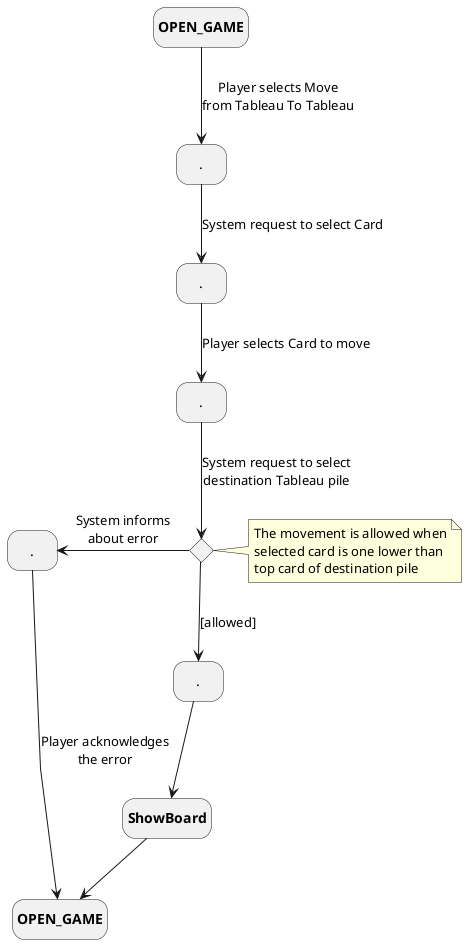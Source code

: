 @startuml Player Moves Card From Tableau to Tableau
hide empty description 
skinparam linetype polyline

state "**OPEN_GAME**" as OPEN_GAME_INITIAL
state "**OPEN_GAME**" as OPEN_GAME_FINAL

state "**ShowBoard**" as ShowBoard
state c <<choice>> 

note right of c
  The movement is allowed when
  selected card is one lower than 
  top card of destination pile
end note

state "." as A
state "." as B
state "." as C
state "." as D
state "." as E

OPEN_GAME_INITIAL -down-> A : Player selects Move\nfrom Tableau To Tableau
A -down-> B : System request to select Card
B -down-> C : Player selects Card to move
C -down-> c : System request to select\ndestination Tableau pile
c -down-> D : [allowed]
D -down-> ShowBoard

c -left-> E : System informs\nabout error
E --> OPEN_GAME_FINAL : Player acknowledges\nthe error 

ShowBoard -down-> OPEN_GAME_FINAL

@enduml